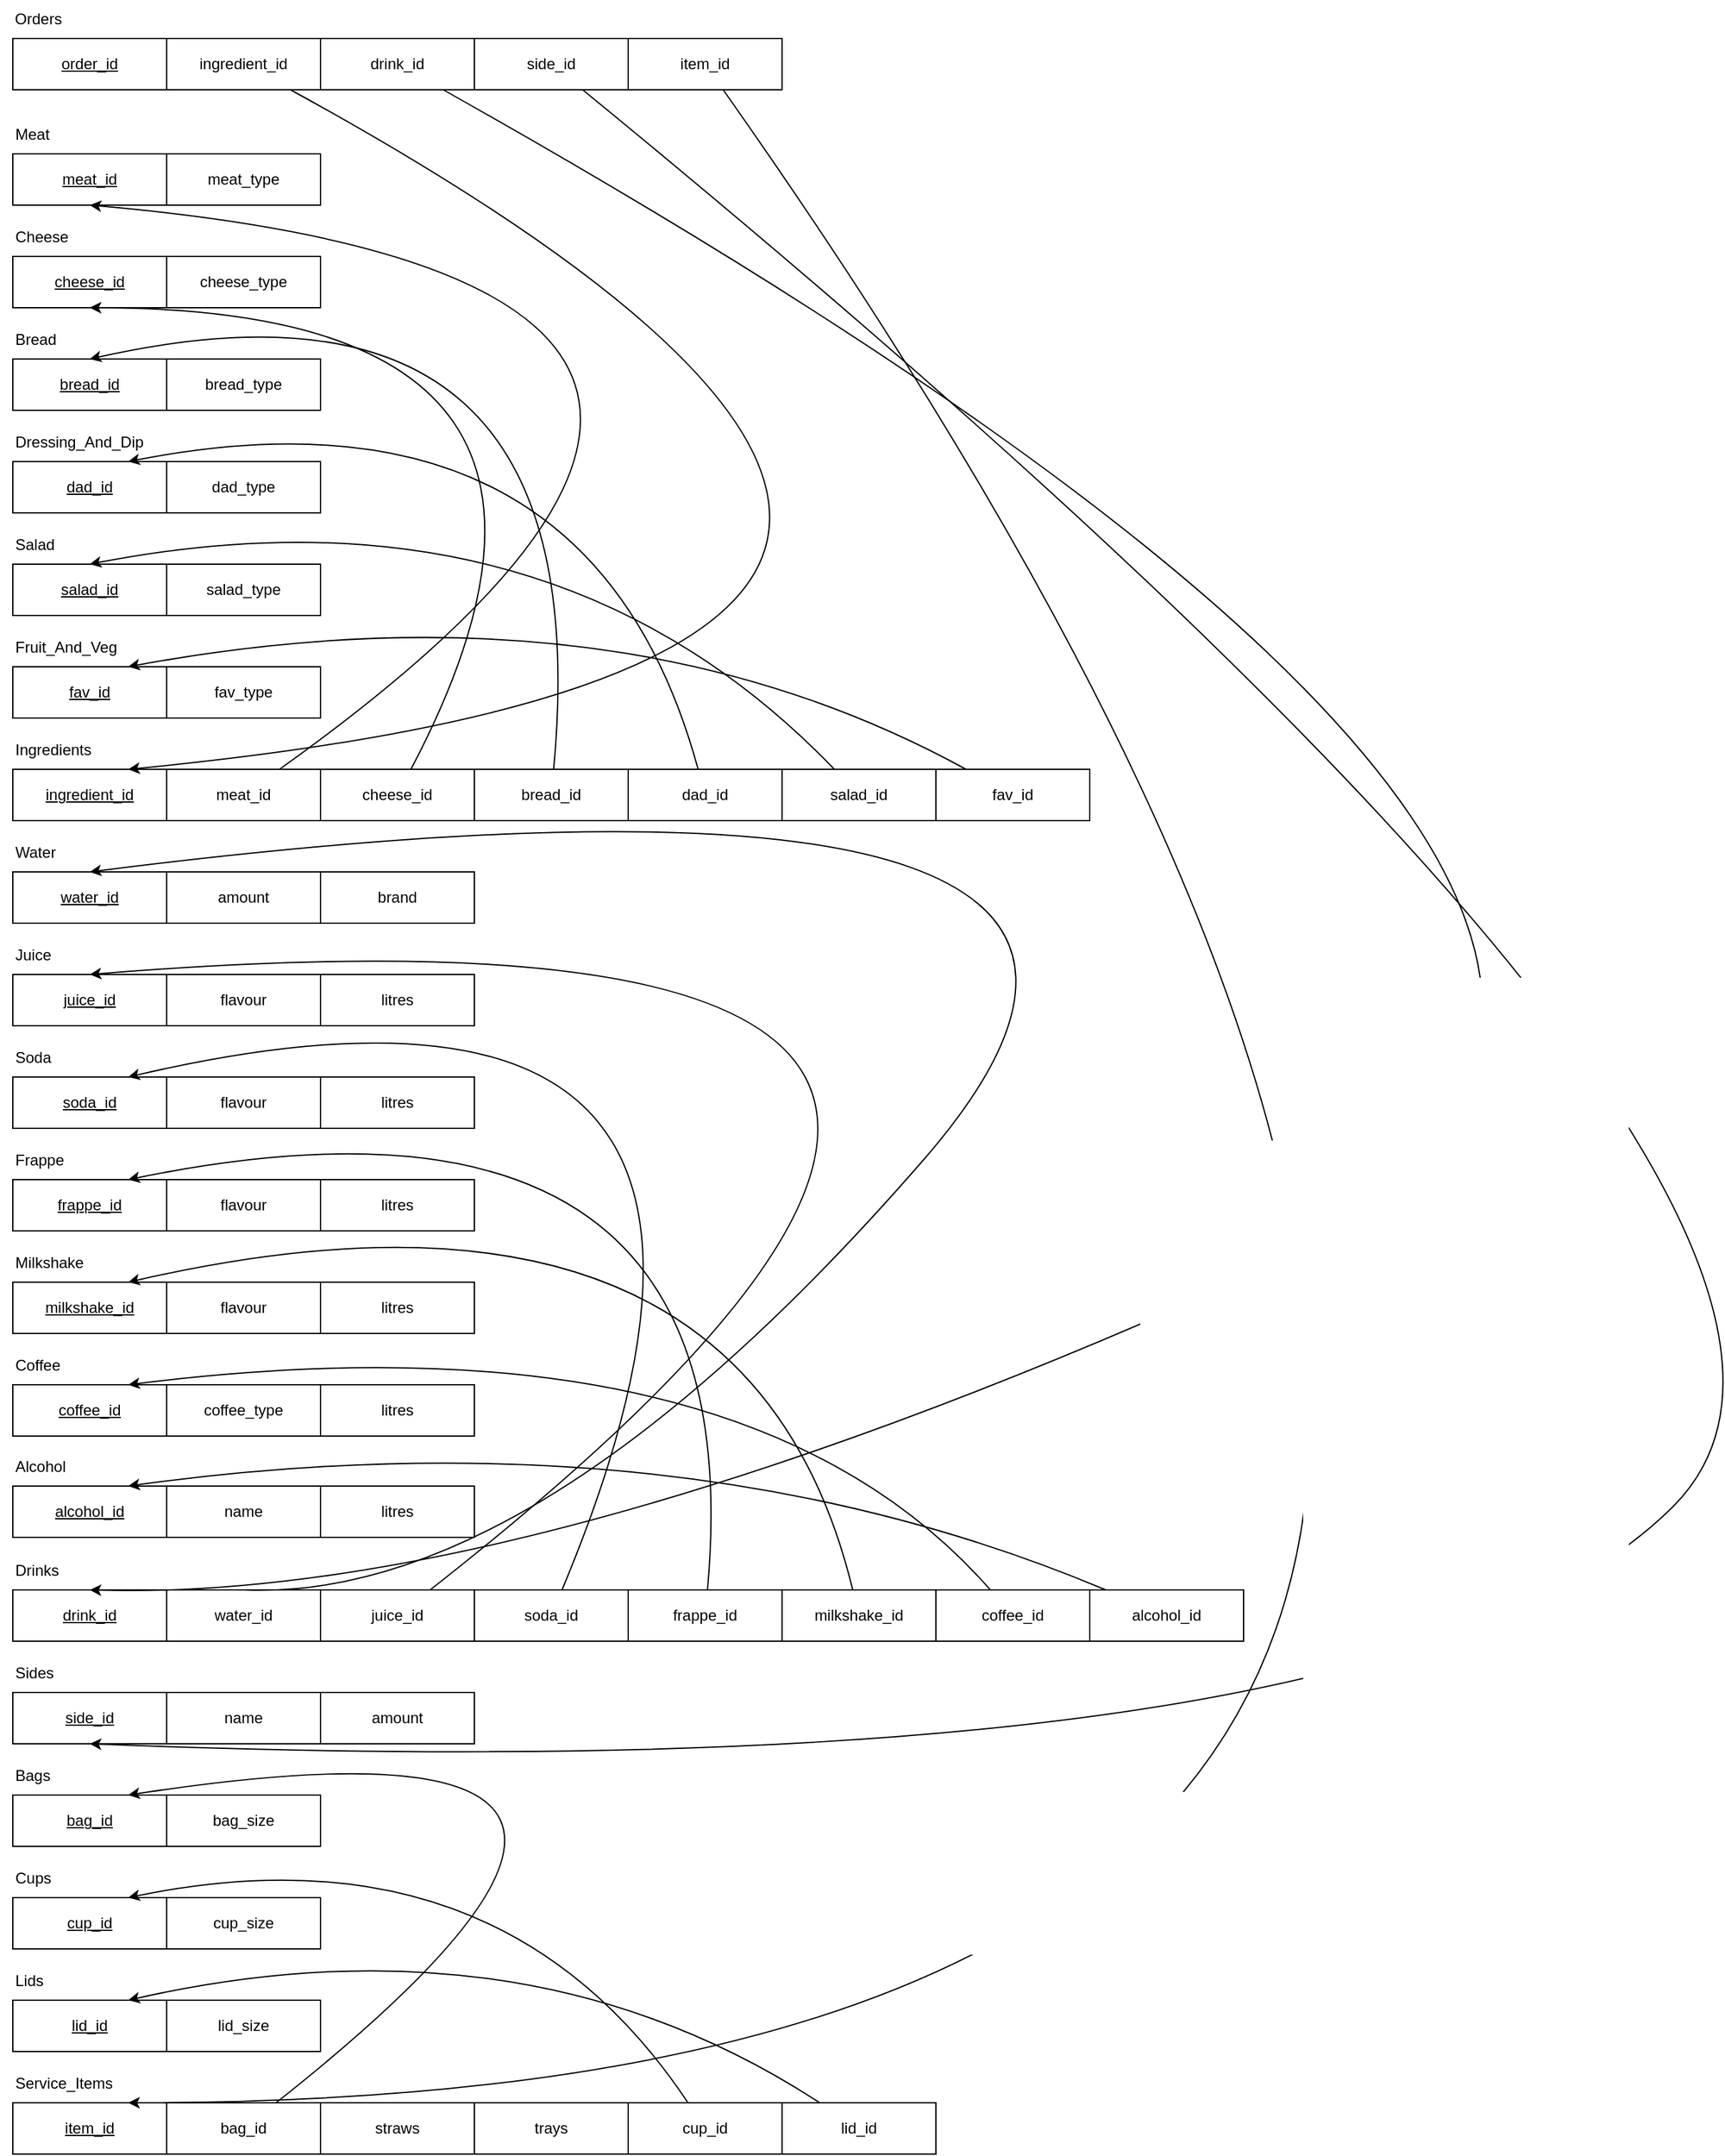 <mxfile version="21.6.8" type="device">
  <diagram name="Side-1" id="nZ73MyNzDPaUwcm6keHJ">
    <mxGraphModel dx="1418" dy="828" grid="1" gridSize="10" guides="1" tooltips="1" connect="1" arrows="1" fold="1" page="1" pageScale="1" pageWidth="827" pageHeight="1169" math="0" shadow="0">
      <root>
        <mxCell id="0" />
        <mxCell id="1" parent="0" />
        <mxCell id="BJ-IG3TYEazUOUGKsaoj-1" value="order_id" style="rounded=0;whiteSpace=wrap;html=1;fontStyle=4" parent="1" vertex="1">
          <mxGeometry x="70" y="70" width="120" height="40" as="geometry" />
        </mxCell>
        <mxCell id="BJ-IG3TYEazUOUGKsaoj-2" value="ingredient_id" style="rounded=0;whiteSpace=wrap;html=1;" parent="1" vertex="1">
          <mxGeometry x="190" y="70" width="120" height="40" as="geometry" />
        </mxCell>
        <mxCell id="BJ-IG3TYEazUOUGKsaoj-3" value="drink_id" style="rounded=0;whiteSpace=wrap;html=1;" parent="1" vertex="1">
          <mxGeometry x="310" y="70" width="120" height="40" as="geometry" />
        </mxCell>
        <mxCell id="BJ-IG3TYEazUOUGKsaoj-4" value="side_id" style="rounded=0;whiteSpace=wrap;html=1;" parent="1" vertex="1">
          <mxGeometry x="430" y="70" width="120" height="40" as="geometry" />
        </mxCell>
        <mxCell id="BJ-IG3TYEazUOUGKsaoj-5" value="item_id" style="rounded=0;whiteSpace=wrap;html=1;" parent="1" vertex="1">
          <mxGeometry x="550" y="70" width="120" height="40" as="geometry" />
        </mxCell>
        <mxCell id="BJ-IG3TYEazUOUGKsaoj-6" value="Orders" style="text;strokeColor=none;align=center;fillColor=none;html=1;verticalAlign=middle;whiteSpace=wrap;rounded=0;" parent="1" vertex="1">
          <mxGeometry x="60" y="40" width="60" height="30" as="geometry" />
        </mxCell>
        <mxCell id="BJ-IG3TYEazUOUGKsaoj-7" value="meat_id" style="rounded=0;whiteSpace=wrap;html=1;fontStyle=4" parent="1" vertex="1">
          <mxGeometry x="70" y="160" width="120" height="40" as="geometry" />
        </mxCell>
        <mxCell id="BJ-IG3TYEazUOUGKsaoj-8" value="meat_type" style="rounded=0;whiteSpace=wrap;html=1;" parent="1" vertex="1">
          <mxGeometry x="190" y="160" width="120" height="40" as="geometry" />
        </mxCell>
        <mxCell id="BJ-IG3TYEazUOUGKsaoj-12" value="Meat" style="text;strokeColor=none;align=left;fillColor=none;html=1;verticalAlign=middle;whiteSpace=wrap;rounded=0;" parent="1" vertex="1">
          <mxGeometry x="70" y="130" width="60" height="30" as="geometry" />
        </mxCell>
        <mxCell id="BJ-IG3TYEazUOUGKsaoj-15" value="cheese_id" style="rounded=0;whiteSpace=wrap;html=1;fontStyle=4" parent="1" vertex="1">
          <mxGeometry x="70" y="240" width="120" height="40" as="geometry" />
        </mxCell>
        <mxCell id="BJ-IG3TYEazUOUGKsaoj-16" value="cheese_type" style="rounded=0;whiteSpace=wrap;html=1;" parent="1" vertex="1">
          <mxGeometry x="190" y="240" width="120" height="40" as="geometry" />
        </mxCell>
        <mxCell id="BJ-IG3TYEazUOUGKsaoj-17" value="Cheese" style="text;strokeColor=none;align=left;fillColor=none;html=1;verticalAlign=middle;whiteSpace=wrap;rounded=0;" parent="1" vertex="1">
          <mxGeometry x="70" y="210" width="60" height="30" as="geometry" />
        </mxCell>
        <mxCell id="BJ-IG3TYEazUOUGKsaoj-18" value="bread_id" style="rounded=0;whiteSpace=wrap;html=1;fontStyle=4" parent="1" vertex="1">
          <mxGeometry x="70" y="320" width="120" height="40" as="geometry" />
        </mxCell>
        <mxCell id="BJ-IG3TYEazUOUGKsaoj-19" value="bread_type" style="rounded=0;whiteSpace=wrap;html=1;" parent="1" vertex="1">
          <mxGeometry x="190" y="320" width="120" height="40" as="geometry" />
        </mxCell>
        <mxCell id="BJ-IG3TYEazUOUGKsaoj-20" value="Bread" style="text;strokeColor=none;align=left;fillColor=none;html=1;verticalAlign=middle;whiteSpace=wrap;rounded=0;" parent="1" vertex="1">
          <mxGeometry x="70" y="290" width="60" height="30" as="geometry" />
        </mxCell>
        <mxCell id="BJ-IG3TYEazUOUGKsaoj-21" value="dad_id" style="rounded=0;whiteSpace=wrap;html=1;fontStyle=4" parent="1" vertex="1">
          <mxGeometry x="70" y="400" width="120" height="40" as="geometry" />
        </mxCell>
        <mxCell id="BJ-IG3TYEazUOUGKsaoj-22" value="dad_type" style="rounded=0;whiteSpace=wrap;html=1;" parent="1" vertex="1">
          <mxGeometry x="190" y="400" width="120" height="40" as="geometry" />
        </mxCell>
        <mxCell id="BJ-IG3TYEazUOUGKsaoj-23" value="Dressing_And_Dip" style="text;strokeColor=none;align=left;fillColor=none;html=1;verticalAlign=middle;whiteSpace=wrap;rounded=0;" parent="1" vertex="1">
          <mxGeometry x="70" y="370" width="60" height="30" as="geometry" />
        </mxCell>
        <mxCell id="BJ-IG3TYEazUOUGKsaoj-24" value="salad_id" style="rounded=0;whiteSpace=wrap;html=1;fontStyle=4" parent="1" vertex="1">
          <mxGeometry x="70" y="480" width="120" height="40" as="geometry" />
        </mxCell>
        <mxCell id="BJ-IG3TYEazUOUGKsaoj-25" value="salad_type" style="rounded=0;whiteSpace=wrap;html=1;" parent="1" vertex="1">
          <mxGeometry x="190" y="480" width="120" height="40" as="geometry" />
        </mxCell>
        <mxCell id="BJ-IG3TYEazUOUGKsaoj-26" value="Salad" style="text;strokeColor=none;align=left;fillColor=none;html=1;verticalAlign=middle;whiteSpace=wrap;rounded=0;" parent="1" vertex="1">
          <mxGeometry x="70" y="450" width="60" height="30" as="geometry" />
        </mxCell>
        <mxCell id="BJ-IG3TYEazUOUGKsaoj-27" value="fav_id" style="rounded=0;whiteSpace=wrap;html=1;fontStyle=4" parent="1" vertex="1">
          <mxGeometry x="70" y="560" width="120" height="40" as="geometry" />
        </mxCell>
        <mxCell id="BJ-IG3TYEazUOUGKsaoj-28" value="fav_type" style="rounded=0;whiteSpace=wrap;html=1;" parent="1" vertex="1">
          <mxGeometry x="190" y="560" width="120" height="40" as="geometry" />
        </mxCell>
        <mxCell id="BJ-IG3TYEazUOUGKsaoj-29" value="Fruit_And_Veg" style="text;strokeColor=none;align=left;fillColor=none;html=1;verticalAlign=middle;whiteSpace=wrap;rounded=0;" parent="1" vertex="1">
          <mxGeometry x="70" y="530" width="60" height="30" as="geometry" />
        </mxCell>
        <mxCell id="BJ-IG3TYEazUOUGKsaoj-30" value="ingredient_id" style="rounded=0;whiteSpace=wrap;html=1;fontStyle=4" parent="1" vertex="1">
          <mxGeometry x="70" y="640" width="120" height="40" as="geometry" />
        </mxCell>
        <mxCell id="BJ-IG3TYEazUOUGKsaoj-31" value="meat_id" style="rounded=0;whiteSpace=wrap;html=1;" parent="1" vertex="1">
          <mxGeometry x="190" y="640" width="120" height="40" as="geometry" />
        </mxCell>
        <mxCell id="BJ-IG3TYEazUOUGKsaoj-32" value="Ingredients" style="text;strokeColor=none;align=left;fillColor=none;html=1;verticalAlign=middle;whiteSpace=wrap;rounded=0;" parent="1" vertex="1">
          <mxGeometry x="70" y="610" width="60" height="30" as="geometry" />
        </mxCell>
        <mxCell id="BJ-IG3TYEazUOUGKsaoj-33" value="water_id" style="rounded=0;whiteSpace=wrap;html=1;fontStyle=4" parent="1" vertex="1">
          <mxGeometry x="70" y="720" width="120" height="40" as="geometry" />
        </mxCell>
        <mxCell id="BJ-IG3TYEazUOUGKsaoj-34" value="amount" style="rounded=0;whiteSpace=wrap;html=1;" parent="1" vertex="1">
          <mxGeometry x="190" y="720" width="120" height="40" as="geometry" />
        </mxCell>
        <mxCell id="BJ-IG3TYEazUOUGKsaoj-35" value="Water" style="text;strokeColor=none;align=left;fillColor=none;html=1;verticalAlign=middle;whiteSpace=wrap;rounded=0;" parent="1" vertex="1">
          <mxGeometry x="70" y="690" width="60" height="30" as="geometry" />
        </mxCell>
        <mxCell id="BJ-IG3TYEazUOUGKsaoj-36" value="juice_id" style="rounded=0;whiteSpace=wrap;html=1;fontStyle=4" parent="1" vertex="1">
          <mxGeometry x="70" y="800" width="120" height="40" as="geometry" />
        </mxCell>
        <mxCell id="BJ-IG3TYEazUOUGKsaoj-37" value="flavour" style="rounded=0;whiteSpace=wrap;html=1;" parent="1" vertex="1">
          <mxGeometry x="190" y="800" width="120" height="40" as="geometry" />
        </mxCell>
        <mxCell id="BJ-IG3TYEazUOUGKsaoj-38" value="Juice" style="text;strokeColor=none;align=left;fillColor=none;html=1;verticalAlign=middle;whiteSpace=wrap;rounded=0;" parent="1" vertex="1">
          <mxGeometry x="70" y="770" width="60" height="30" as="geometry" />
        </mxCell>
        <mxCell id="BJ-IG3TYEazUOUGKsaoj-42" value="cheese_id" style="rounded=0;whiteSpace=wrap;html=1;" parent="1" vertex="1">
          <mxGeometry x="310" y="640" width="120" height="40" as="geometry" />
        </mxCell>
        <mxCell id="BJ-IG3TYEazUOUGKsaoj-43" value="bread_id" style="rounded=0;whiteSpace=wrap;html=1;" parent="1" vertex="1">
          <mxGeometry x="430" y="640" width="120" height="40" as="geometry" />
        </mxCell>
        <mxCell id="BJ-IG3TYEazUOUGKsaoj-44" value="dad_id" style="rounded=0;whiteSpace=wrap;html=1;" parent="1" vertex="1">
          <mxGeometry x="550" y="640" width="120" height="40" as="geometry" />
        </mxCell>
        <mxCell id="BJ-IG3TYEazUOUGKsaoj-45" value="salad_id" style="rounded=0;whiteSpace=wrap;html=1;" parent="1" vertex="1">
          <mxGeometry x="670" y="640" width="120" height="40" as="geometry" />
        </mxCell>
        <mxCell id="BJ-IG3TYEazUOUGKsaoj-46" value="fav_id" style="rounded=0;whiteSpace=wrap;html=1;" parent="1" vertex="1">
          <mxGeometry x="790" y="640" width="120" height="40" as="geometry" />
        </mxCell>
        <mxCell id="BJ-IG3TYEazUOUGKsaoj-47" value="brand" style="rounded=0;whiteSpace=wrap;html=1;" parent="1" vertex="1">
          <mxGeometry x="310" y="720" width="120" height="40" as="geometry" />
        </mxCell>
        <mxCell id="BJ-IG3TYEazUOUGKsaoj-48" value="litres" style="rounded=0;whiteSpace=wrap;html=1;" parent="1" vertex="1">
          <mxGeometry x="310" y="800" width="120" height="40" as="geometry" />
        </mxCell>
        <mxCell id="BJ-IG3TYEazUOUGKsaoj-56" value="soda_id" style="rounded=0;whiteSpace=wrap;html=1;fontStyle=4" parent="1" vertex="1">
          <mxGeometry x="70" y="880" width="120" height="40" as="geometry" />
        </mxCell>
        <mxCell id="BJ-IG3TYEazUOUGKsaoj-57" value="flavour" style="rounded=0;whiteSpace=wrap;html=1;" parent="1" vertex="1">
          <mxGeometry x="190" y="880" width="120" height="40" as="geometry" />
        </mxCell>
        <mxCell id="BJ-IG3TYEazUOUGKsaoj-58" value="Soda" style="text;strokeColor=none;align=left;fillColor=none;html=1;verticalAlign=middle;whiteSpace=wrap;rounded=0;" parent="1" vertex="1">
          <mxGeometry x="70" y="850" width="60" height="30" as="geometry" />
        </mxCell>
        <mxCell id="BJ-IG3TYEazUOUGKsaoj-59" value="litres" style="rounded=0;whiteSpace=wrap;html=1;" parent="1" vertex="1">
          <mxGeometry x="310" y="880" width="120" height="40" as="geometry" />
        </mxCell>
        <mxCell id="BJ-IG3TYEazUOUGKsaoj-60" value="frappe_id" style="rounded=0;whiteSpace=wrap;html=1;fontStyle=4" parent="1" vertex="1">
          <mxGeometry x="70" y="960" width="120" height="40" as="geometry" />
        </mxCell>
        <mxCell id="BJ-IG3TYEazUOUGKsaoj-61" value="flavour" style="rounded=0;whiteSpace=wrap;html=1;" parent="1" vertex="1">
          <mxGeometry x="190" y="960" width="120" height="40" as="geometry" />
        </mxCell>
        <mxCell id="BJ-IG3TYEazUOUGKsaoj-62" value="Frappe" style="text;strokeColor=none;align=left;fillColor=none;html=1;verticalAlign=middle;whiteSpace=wrap;rounded=0;" parent="1" vertex="1">
          <mxGeometry x="70" y="930" width="60" height="30" as="geometry" />
        </mxCell>
        <mxCell id="BJ-IG3TYEazUOUGKsaoj-63" value="litres" style="rounded=0;whiteSpace=wrap;html=1;" parent="1" vertex="1">
          <mxGeometry x="310" y="960" width="120" height="40" as="geometry" />
        </mxCell>
        <mxCell id="BJ-IG3TYEazUOUGKsaoj-64" value="milkshake_id" style="rounded=0;whiteSpace=wrap;html=1;fontStyle=4" parent="1" vertex="1">
          <mxGeometry x="70" y="1040" width="120" height="40" as="geometry" />
        </mxCell>
        <mxCell id="BJ-IG3TYEazUOUGKsaoj-65" value="flavour" style="rounded=0;whiteSpace=wrap;html=1;" parent="1" vertex="1">
          <mxGeometry x="190" y="1040" width="120" height="40" as="geometry" />
        </mxCell>
        <mxCell id="BJ-IG3TYEazUOUGKsaoj-66" value="Milkshake" style="text;strokeColor=none;align=left;fillColor=none;html=1;verticalAlign=middle;whiteSpace=wrap;rounded=0;" parent="1" vertex="1">
          <mxGeometry x="70" y="1010" width="60" height="30" as="geometry" />
        </mxCell>
        <mxCell id="BJ-IG3TYEazUOUGKsaoj-67" value="litres" style="rounded=0;whiteSpace=wrap;html=1;" parent="1" vertex="1">
          <mxGeometry x="310" y="1040" width="120" height="40" as="geometry" />
        </mxCell>
        <mxCell id="BJ-IG3TYEazUOUGKsaoj-68" value="coffee_id" style="rounded=0;whiteSpace=wrap;html=1;fontStyle=4" parent="1" vertex="1">
          <mxGeometry x="70" y="1120" width="120" height="40" as="geometry" />
        </mxCell>
        <mxCell id="BJ-IG3TYEazUOUGKsaoj-69" value="coffee_type" style="rounded=0;whiteSpace=wrap;html=1;" parent="1" vertex="1">
          <mxGeometry x="190" y="1120" width="120" height="40" as="geometry" />
        </mxCell>
        <mxCell id="BJ-IG3TYEazUOUGKsaoj-70" value="Coffee" style="text;strokeColor=none;align=left;fillColor=none;html=1;verticalAlign=middle;whiteSpace=wrap;rounded=0;" parent="1" vertex="1">
          <mxGeometry x="70" y="1090" width="60" height="30" as="geometry" />
        </mxCell>
        <mxCell id="BJ-IG3TYEazUOUGKsaoj-71" value="litres" style="rounded=0;whiteSpace=wrap;html=1;" parent="1" vertex="1">
          <mxGeometry x="310" y="1120" width="120" height="40" as="geometry" />
        </mxCell>
        <mxCell id="BJ-IG3TYEazUOUGKsaoj-72" value="alcohol_id" style="rounded=0;whiteSpace=wrap;html=1;fontStyle=4" parent="1" vertex="1">
          <mxGeometry x="70" y="1199" width="120" height="40" as="geometry" />
        </mxCell>
        <mxCell id="BJ-IG3TYEazUOUGKsaoj-73" value="name" style="rounded=0;whiteSpace=wrap;html=1;" parent="1" vertex="1">
          <mxGeometry x="190" y="1199" width="120" height="40" as="geometry" />
        </mxCell>
        <mxCell id="BJ-IG3TYEazUOUGKsaoj-74" value="Alcohol" style="text;strokeColor=none;align=left;fillColor=none;html=1;verticalAlign=middle;whiteSpace=wrap;rounded=0;" parent="1" vertex="1">
          <mxGeometry x="70" y="1169" width="60" height="30" as="geometry" />
        </mxCell>
        <mxCell id="BJ-IG3TYEazUOUGKsaoj-75" value="litres" style="rounded=0;whiteSpace=wrap;html=1;" parent="1" vertex="1">
          <mxGeometry x="310" y="1199" width="120" height="40" as="geometry" />
        </mxCell>
        <mxCell id="BJ-IG3TYEazUOUGKsaoj-76" value="drink_id" style="rounded=0;whiteSpace=wrap;html=1;fontStyle=4" parent="1" vertex="1">
          <mxGeometry x="70" y="1280" width="120" height="40" as="geometry" />
        </mxCell>
        <mxCell id="BJ-IG3TYEazUOUGKsaoj-77" value="water_id" style="rounded=0;whiteSpace=wrap;html=1;" parent="1" vertex="1">
          <mxGeometry x="190" y="1280" width="120" height="40" as="geometry" />
        </mxCell>
        <mxCell id="BJ-IG3TYEazUOUGKsaoj-78" value="Drinks" style="text;strokeColor=none;align=left;fillColor=none;html=1;verticalAlign=middle;whiteSpace=wrap;rounded=0;" parent="1" vertex="1">
          <mxGeometry x="70" y="1250" width="60" height="30" as="geometry" />
        </mxCell>
        <mxCell id="BJ-IG3TYEazUOUGKsaoj-79" value="juice_id" style="rounded=0;whiteSpace=wrap;html=1;" parent="1" vertex="1">
          <mxGeometry x="310" y="1280" width="120" height="40" as="geometry" />
        </mxCell>
        <mxCell id="BJ-IG3TYEazUOUGKsaoj-80" value="soda_id" style="rounded=0;whiteSpace=wrap;html=1;" parent="1" vertex="1">
          <mxGeometry x="430" y="1280" width="120" height="40" as="geometry" />
        </mxCell>
        <mxCell id="BJ-IG3TYEazUOUGKsaoj-81" value="frappe_id" style="rounded=0;whiteSpace=wrap;html=1;" parent="1" vertex="1">
          <mxGeometry x="550" y="1280" width="120" height="40" as="geometry" />
        </mxCell>
        <mxCell id="BJ-IG3TYEazUOUGKsaoj-82" value="milkshake_id" style="rounded=0;whiteSpace=wrap;html=1;" parent="1" vertex="1">
          <mxGeometry x="670" y="1280" width="120" height="40" as="geometry" />
        </mxCell>
        <mxCell id="BJ-IG3TYEazUOUGKsaoj-83" value="coffee_id" style="rounded=0;whiteSpace=wrap;html=1;" parent="1" vertex="1">
          <mxGeometry x="790" y="1280" width="120" height="40" as="geometry" />
        </mxCell>
        <mxCell id="BJ-IG3TYEazUOUGKsaoj-84" value="alcohol_id" style="rounded=0;whiteSpace=wrap;html=1;" parent="1" vertex="1">
          <mxGeometry x="910" y="1280" width="120" height="40" as="geometry" />
        </mxCell>
        <mxCell id="BJ-IG3TYEazUOUGKsaoj-89" value="side_id" style="rounded=0;whiteSpace=wrap;html=1;fontStyle=4" parent="1" vertex="1">
          <mxGeometry x="70" y="1360" width="120" height="40" as="geometry" />
        </mxCell>
        <mxCell id="BJ-IG3TYEazUOUGKsaoj-90" value="name" style="rounded=0;whiteSpace=wrap;html=1;" parent="1" vertex="1">
          <mxGeometry x="190" y="1360" width="120" height="40" as="geometry" />
        </mxCell>
        <mxCell id="BJ-IG3TYEazUOUGKsaoj-91" value="Sides" style="text;strokeColor=none;align=left;fillColor=none;html=1;verticalAlign=middle;whiteSpace=wrap;rounded=0;" parent="1" vertex="1">
          <mxGeometry x="70" y="1330" width="60" height="30" as="geometry" />
        </mxCell>
        <mxCell id="BJ-IG3TYEazUOUGKsaoj-92" value="amount" style="rounded=0;whiteSpace=wrap;html=1;" parent="1" vertex="1">
          <mxGeometry x="310" y="1360" width="120" height="40" as="geometry" />
        </mxCell>
        <mxCell id="BJ-IG3TYEazUOUGKsaoj-94" value="item_id" style="rounded=0;whiteSpace=wrap;html=1;fontStyle=4" parent="1" vertex="1">
          <mxGeometry x="70" y="1680" width="120" height="40" as="geometry" />
        </mxCell>
        <mxCell id="BJ-IG3TYEazUOUGKsaoj-95" value="bag_id" style="rounded=0;whiteSpace=wrap;html=1;" parent="1" vertex="1">
          <mxGeometry x="190" y="1680" width="120" height="40" as="geometry" />
        </mxCell>
        <mxCell id="BJ-IG3TYEazUOUGKsaoj-96" value="Service_Items" style="text;strokeColor=none;align=left;fillColor=none;html=1;verticalAlign=middle;whiteSpace=wrap;rounded=0;" parent="1" vertex="1">
          <mxGeometry x="70" y="1650" width="60" height="30" as="geometry" />
        </mxCell>
        <mxCell id="BJ-IG3TYEazUOUGKsaoj-97" value="straws" style="rounded=0;whiteSpace=wrap;html=1;" parent="1" vertex="1">
          <mxGeometry x="310" y="1680" width="120" height="40" as="geometry" />
        </mxCell>
        <mxCell id="BJ-IG3TYEazUOUGKsaoj-98" value="trays" style="rounded=0;whiteSpace=wrap;html=1;" parent="1" vertex="1">
          <mxGeometry x="430" y="1680" width="120" height="40" as="geometry" />
        </mxCell>
        <mxCell id="BJ-IG3TYEazUOUGKsaoj-99" value="cup_id" style="rounded=0;whiteSpace=wrap;html=1;" parent="1" vertex="1">
          <mxGeometry x="550" y="1680" width="120" height="40" as="geometry" />
        </mxCell>
        <mxCell id="BJ-IG3TYEazUOUGKsaoj-100" value="lid_id" style="rounded=0;whiteSpace=wrap;html=1;" parent="1" vertex="1">
          <mxGeometry x="670" y="1680" width="120" height="40" as="geometry" />
        </mxCell>
        <mxCell id="BJ-IG3TYEazUOUGKsaoj-123" value="bag_id" style="rounded=0;whiteSpace=wrap;html=1;fontStyle=4" parent="1" vertex="1">
          <mxGeometry x="70" y="1440" width="120" height="40" as="geometry" />
        </mxCell>
        <mxCell id="BJ-IG3TYEazUOUGKsaoj-124" value="bag_size" style="rounded=0;whiteSpace=wrap;html=1;" parent="1" vertex="1">
          <mxGeometry x="190" y="1440" width="120" height="40" as="geometry" />
        </mxCell>
        <mxCell id="BJ-IG3TYEazUOUGKsaoj-125" value="Bags" style="text;strokeColor=none;align=left;fillColor=none;html=1;verticalAlign=middle;whiteSpace=wrap;rounded=0;" parent="1" vertex="1">
          <mxGeometry x="70" y="1410" width="60" height="30" as="geometry" />
        </mxCell>
        <mxCell id="BJ-IG3TYEazUOUGKsaoj-126" value="cup_id" style="rounded=0;whiteSpace=wrap;html=1;fontStyle=4" parent="1" vertex="1">
          <mxGeometry x="70" y="1520" width="120" height="40" as="geometry" />
        </mxCell>
        <mxCell id="BJ-IG3TYEazUOUGKsaoj-127" value="cup_size" style="rounded=0;whiteSpace=wrap;html=1;" parent="1" vertex="1">
          <mxGeometry x="190" y="1520" width="120" height="40" as="geometry" />
        </mxCell>
        <mxCell id="BJ-IG3TYEazUOUGKsaoj-128" value="Cups" style="text;strokeColor=none;align=left;fillColor=none;html=1;verticalAlign=middle;whiteSpace=wrap;rounded=0;" parent="1" vertex="1">
          <mxGeometry x="70" y="1490" width="60" height="30" as="geometry" />
        </mxCell>
        <mxCell id="BJ-IG3TYEazUOUGKsaoj-129" value="lid_id" style="rounded=0;whiteSpace=wrap;html=1;fontStyle=4" parent="1" vertex="1">
          <mxGeometry x="70" y="1600" width="120" height="40" as="geometry" />
        </mxCell>
        <mxCell id="BJ-IG3TYEazUOUGKsaoj-130" value="lid_size" style="rounded=0;whiteSpace=wrap;html=1;" parent="1" vertex="1">
          <mxGeometry x="190" y="1600" width="120" height="40" as="geometry" />
        </mxCell>
        <mxCell id="BJ-IG3TYEazUOUGKsaoj-131" value="Lids" style="text;strokeColor=none;align=left;fillColor=none;html=1;verticalAlign=middle;whiteSpace=wrap;rounded=0;" parent="1" vertex="1">
          <mxGeometry x="70" y="1570" width="60" height="30" as="geometry" />
        </mxCell>
        <mxCell id="BJ-IG3TYEazUOUGKsaoj-135" value="" style="curved=1;endArrow=classic;html=1;rounded=0;entryX=0.75;entryY=0;entryDx=0;entryDy=0;" parent="1" source="BJ-IG3TYEazUOUGKsaoj-2" target="BJ-IG3TYEazUOUGKsaoj-30" edge="1">
          <mxGeometry width="50" height="50" relative="1" as="geometry">
            <mxPoint x="250" y="160" as="sourcePoint" />
            <mxPoint x="250" y="180.711" as="targetPoint" />
            <Array as="points">
              <mxPoint x="1090" y="550" />
            </Array>
          </mxGeometry>
        </mxCell>
        <mxCell id="BJ-IG3TYEazUOUGKsaoj-136" value="" style="curved=1;endArrow=classic;html=1;rounded=0;entryX=0.5;entryY=0;entryDx=0;entryDy=0;" parent="1" source="BJ-IG3TYEazUOUGKsaoj-3" target="BJ-IG3TYEazUOUGKsaoj-76" edge="1">
          <mxGeometry width="50" height="50" relative="1" as="geometry">
            <mxPoint x="370" y="160" as="sourcePoint" />
            <mxPoint x="350" y="360" as="targetPoint" />
            <Array as="points">
              <mxPoint x="1600" y="780" />
              <mxPoint x="470" y="1290" />
            </Array>
          </mxGeometry>
        </mxCell>
        <mxCell id="BJ-IG3TYEazUOUGKsaoj-139" value="" style="curved=1;endArrow=classic;html=1;rounded=0;entryX=0.5;entryY=1;entryDx=0;entryDy=0;" parent="1" source="BJ-IG3TYEazUOUGKsaoj-4" target="BJ-IG3TYEazUOUGKsaoj-89" edge="1">
          <mxGeometry width="50" height="50" relative="1" as="geometry">
            <mxPoint x="490" y="160" as="sourcePoint" />
            <mxPoint x="490" y="180.711" as="targetPoint" />
            <Array as="points">
              <mxPoint x="1590" y="990" />
              <mxPoint x="1140" y="1440" />
            </Array>
          </mxGeometry>
        </mxCell>
        <mxCell id="BJ-IG3TYEazUOUGKsaoj-140" value="" style="curved=1;endArrow=classic;html=1;rounded=0;entryX=0.75;entryY=0;entryDx=0;entryDy=0;" parent="1" source="BJ-IG3TYEazUOUGKsaoj-5" target="BJ-IG3TYEazUOUGKsaoj-94" edge="1">
          <mxGeometry width="50" height="50" relative="1" as="geometry">
            <mxPoint x="610" y="160" as="sourcePoint" />
            <mxPoint x="610" y="180.711" as="targetPoint" />
            <Array as="points">
              <mxPoint x="1730" y="1680" />
            </Array>
          </mxGeometry>
        </mxCell>
        <mxCell id="BJ-IG3TYEazUOUGKsaoj-141" value="" style="curved=1;endArrow=classic;html=1;rounded=0;entryX=0.5;entryY=1;entryDx=0;entryDy=0;" parent="1" source="BJ-IG3TYEazUOUGKsaoj-31" target="BJ-IG3TYEazUOUGKsaoj-7" edge="1">
          <mxGeometry width="50" height="50" relative="1" as="geometry">
            <mxPoint x="250" y="619.289" as="sourcePoint" />
            <mxPoint x="250" y="569.289" as="targetPoint" />
            <Array as="points">
              <mxPoint x="810" y="260" />
            </Array>
          </mxGeometry>
        </mxCell>
        <mxCell id="BJ-IG3TYEazUOUGKsaoj-142" value="" style="curved=1;endArrow=classic;html=1;rounded=0;entryX=0.5;entryY=1;entryDx=0;entryDy=0;" parent="1" source="BJ-IG3TYEazUOUGKsaoj-42" target="BJ-IG3TYEazUOUGKsaoj-15" edge="1">
          <mxGeometry width="50" height="50" relative="1" as="geometry">
            <mxPoint x="370" y="619.289" as="sourcePoint" />
            <mxPoint x="370" y="569.289" as="targetPoint" />
            <Array as="points">
              <mxPoint x="570" y="280" />
            </Array>
          </mxGeometry>
        </mxCell>
        <mxCell id="BJ-IG3TYEazUOUGKsaoj-144" value="" style="curved=1;endArrow=classic;html=1;rounded=0;entryX=0.5;entryY=0;entryDx=0;entryDy=0;" parent="1" source="BJ-IG3TYEazUOUGKsaoj-43" target="BJ-IG3TYEazUOUGKsaoj-18" edge="1">
          <mxGeometry width="50" height="50" relative="1" as="geometry">
            <mxPoint x="490" y="619.289" as="sourcePoint" />
            <mxPoint x="490" y="569.289" as="targetPoint" />
            <Array as="points">
              <mxPoint x="530" y="230" />
            </Array>
          </mxGeometry>
        </mxCell>
        <mxCell id="BJ-IG3TYEazUOUGKsaoj-145" value="" style="curved=1;endArrow=classic;html=1;rounded=0;entryX=0.75;entryY=0;entryDx=0;entryDy=0;" parent="1" source="BJ-IG3TYEazUOUGKsaoj-44" target="BJ-IG3TYEazUOUGKsaoj-21" edge="1">
          <mxGeometry width="50" height="50" relative="1" as="geometry">
            <mxPoint x="610" y="619.289" as="sourcePoint" />
            <mxPoint x="610" y="569.289" as="targetPoint" />
            <Array as="points">
              <mxPoint x="520" y="330" />
            </Array>
          </mxGeometry>
        </mxCell>
        <mxCell id="BJ-IG3TYEazUOUGKsaoj-146" value="" style="curved=1;endArrow=classic;html=1;rounded=0;entryX=0.5;entryY=0;entryDx=0;entryDy=0;" parent="1" source="BJ-IG3TYEazUOUGKsaoj-45" target="BJ-IG3TYEazUOUGKsaoj-24" edge="1">
          <mxGeometry width="50" height="50" relative="1" as="geometry">
            <mxPoint x="730" y="619.289" as="sourcePoint" />
            <mxPoint x="730" y="569.289" as="targetPoint" />
            <Array as="points">
              <mxPoint x="490" y="410" />
            </Array>
          </mxGeometry>
        </mxCell>
        <mxCell id="BJ-IG3TYEazUOUGKsaoj-147" value="" style="curved=1;endArrow=classic;html=1;rounded=0;entryX=0.75;entryY=0;entryDx=0;entryDy=0;" parent="1" source="BJ-IG3TYEazUOUGKsaoj-46" target="BJ-IG3TYEazUOUGKsaoj-27" edge="1">
          <mxGeometry width="50" height="50" relative="1" as="geometry">
            <mxPoint x="850" y="619.289" as="sourcePoint" />
            <mxPoint x="850" y="569.289" as="targetPoint" />
            <Array as="points">
              <mxPoint x="540" y="490" />
            </Array>
          </mxGeometry>
        </mxCell>
        <mxCell id="BJ-IG3TYEazUOUGKsaoj-148" value="" style="curved=1;endArrow=classic;html=1;rounded=0;entryX=1;entryY=1;entryDx=0;entryDy=0;exitX=0.5;exitY=0;exitDx=0;exitDy=0;" parent="1" source="BJ-IG3TYEazUOUGKsaoj-77" target="BJ-IG3TYEazUOUGKsaoj-35" edge="1">
          <mxGeometry width="50" height="50" relative="1" as="geometry">
            <mxPoint x="250" y="1259.289" as="sourcePoint" />
            <mxPoint x="250" y="1209.289" as="targetPoint" />
            <Array as="points">
              <mxPoint x="480" y="1290" />
              <mxPoint x="1080" y="600" />
            </Array>
          </mxGeometry>
        </mxCell>
        <mxCell id="BJ-IG3TYEazUOUGKsaoj-149" value="" style="curved=1;endArrow=classic;html=1;rounded=0;entryX=0.5;entryY=0;entryDx=0;entryDy=0;" parent="1" source="BJ-IG3TYEazUOUGKsaoj-79" target="BJ-IG3TYEazUOUGKsaoj-36" edge="1">
          <mxGeometry width="50" height="50" relative="1" as="geometry">
            <mxPoint x="370" y="1259.289" as="sourcePoint" />
            <mxPoint x="370" y="1209.289" as="targetPoint" />
            <Array as="points">
              <mxPoint x="1110" y="720" />
            </Array>
          </mxGeometry>
        </mxCell>
        <mxCell id="BJ-IG3TYEazUOUGKsaoj-150" value="" style="curved=1;endArrow=classic;html=1;rounded=0;entryX=0.75;entryY=0;entryDx=0;entryDy=0;" parent="1" source="BJ-IG3TYEazUOUGKsaoj-80" target="BJ-IG3TYEazUOUGKsaoj-56" edge="1">
          <mxGeometry width="50" height="50" relative="1" as="geometry">
            <mxPoint x="490" y="1259.289" as="sourcePoint" />
            <mxPoint x="490" y="1209.289" as="targetPoint" />
            <Array as="points">
              <mxPoint x="720" y="750" />
            </Array>
          </mxGeometry>
        </mxCell>
        <mxCell id="BJ-IG3TYEazUOUGKsaoj-151" value="" style="curved=1;endArrow=classic;html=1;rounded=0;entryX=0.75;entryY=0;entryDx=0;entryDy=0;" parent="1" source="BJ-IG3TYEazUOUGKsaoj-81" target="BJ-IG3TYEazUOUGKsaoj-60" edge="1">
          <mxGeometry width="50" height="50" relative="1" as="geometry">
            <mxPoint x="610" y="1259.289" as="sourcePoint" />
            <mxPoint x="610" y="1209.289" as="targetPoint" />
            <Array as="points">
              <mxPoint x="650" y="860" />
            </Array>
          </mxGeometry>
        </mxCell>
        <mxCell id="BJ-IG3TYEazUOUGKsaoj-152" value="" style="curved=1;endArrow=classic;html=1;rounded=0;entryX=0.75;entryY=0;entryDx=0;entryDy=0;" parent="1" source="BJ-IG3TYEazUOUGKsaoj-82" target="BJ-IG3TYEazUOUGKsaoj-64" edge="1">
          <mxGeometry width="50" height="50" relative="1" as="geometry">
            <mxPoint x="730" y="1259.289" as="sourcePoint" />
            <mxPoint x="730" y="1209.289" as="targetPoint" />
            <Array as="points">
              <mxPoint x="640" y="930" />
            </Array>
          </mxGeometry>
        </mxCell>
        <mxCell id="BJ-IG3TYEazUOUGKsaoj-153" value="" style="curved=1;endArrow=classic;html=1;rounded=0;entryX=0.75;entryY=0;entryDx=0;entryDy=0;" parent="1" source="BJ-IG3TYEazUOUGKsaoj-83" target="BJ-IG3TYEazUOUGKsaoj-68" edge="1">
          <mxGeometry width="50" height="50" relative="1" as="geometry">
            <mxPoint x="850" y="1259.289" as="sourcePoint" />
            <mxPoint x="850" y="1209.289" as="targetPoint" />
            <Array as="points">
              <mxPoint x="640" y="1060" />
            </Array>
          </mxGeometry>
        </mxCell>
        <mxCell id="BJ-IG3TYEazUOUGKsaoj-154" value="" style="curved=1;endArrow=classic;html=1;rounded=0;entryX=0.75;entryY=0;entryDx=0;entryDy=0;" parent="1" source="BJ-IG3TYEazUOUGKsaoj-84" target="BJ-IG3TYEazUOUGKsaoj-72" edge="1">
          <mxGeometry width="50" height="50" relative="1" as="geometry">
            <mxPoint x="970" y="1259.289" as="sourcePoint" />
            <mxPoint x="970" y="1209.289" as="targetPoint" />
            <Array as="points">
              <mxPoint x="590" y="1140" />
            </Array>
          </mxGeometry>
        </mxCell>
        <mxCell id="BJ-IG3TYEazUOUGKsaoj-155" value="" style="curved=1;endArrow=classic;html=1;rounded=0;entryX=0.75;entryY=0;entryDx=0;entryDy=0;" parent="1" source="BJ-IG3TYEazUOUGKsaoj-95" target="BJ-IG3TYEazUOUGKsaoj-123" edge="1">
          <mxGeometry width="50" height="50" relative="1" as="geometry">
            <mxPoint x="250" y="1659.289" as="sourcePoint" />
            <mxPoint x="250" y="1609.289" as="targetPoint" />
            <Array as="points">
              <mxPoint x="680" y="1360" />
            </Array>
          </mxGeometry>
        </mxCell>
        <mxCell id="BJ-IG3TYEazUOUGKsaoj-157" value="" style="curved=1;endArrow=classic;html=1;rounded=0;entryX=0.75;entryY=0;entryDx=0;entryDy=0;" parent="1" source="BJ-IG3TYEazUOUGKsaoj-99" target="BJ-IG3TYEazUOUGKsaoj-126" edge="1">
          <mxGeometry width="50" height="50" relative="1" as="geometry">
            <mxPoint x="610" y="1659.289" as="sourcePoint" />
            <mxPoint x="610" y="1609.289" as="targetPoint" />
            <Array as="points">
              <mxPoint x="450" y="1460" />
            </Array>
          </mxGeometry>
        </mxCell>
        <mxCell id="BJ-IG3TYEazUOUGKsaoj-158" value="" style="curved=1;endArrow=classic;html=1;rounded=0;entryX=0.75;entryY=0;entryDx=0;entryDy=0;" parent="1" source="BJ-IG3TYEazUOUGKsaoj-100" target="BJ-IG3TYEazUOUGKsaoj-129" edge="1">
          <mxGeometry width="50" height="50" relative="1" as="geometry">
            <mxPoint x="730" y="1659.289" as="sourcePoint" />
            <mxPoint x="730" y="1609.289" as="targetPoint" />
            <Array as="points">
              <mxPoint x="470" y="1530" />
            </Array>
          </mxGeometry>
        </mxCell>
      </root>
    </mxGraphModel>
  </diagram>
</mxfile>
